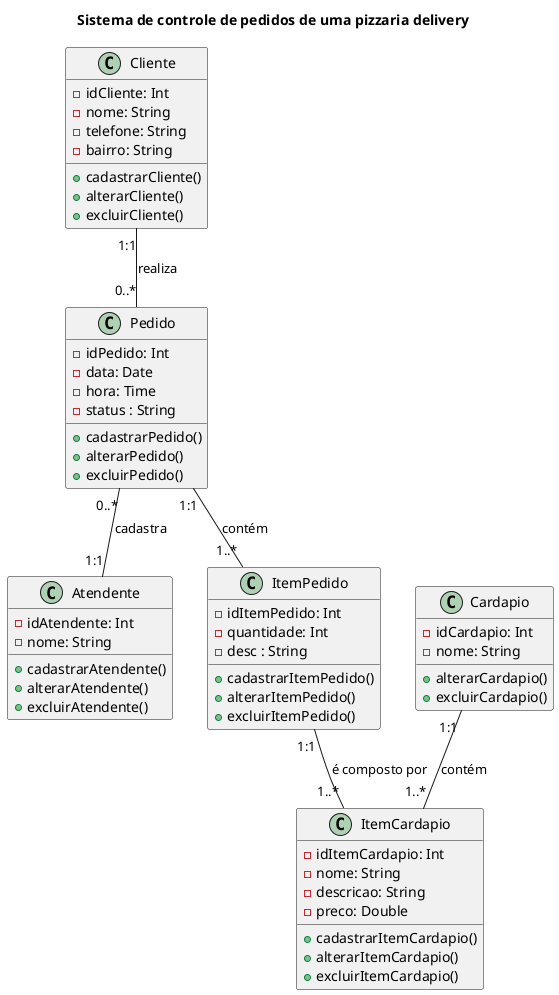 @startuml Pizzaria
title Sistema de controle de pedidos de uma pizzaria delivery

class Cliente {
    - idCliente: Int
    - nome: String
    - telefone: String
    - bairro: String
    + cadastrarCliente()
    + alterarCliente()
    + excluirCliente()
}

class Atendente {
    - idAtendente: Int
    - nome: String
    + cadastrarAtendente()
    + alterarAtendente()
    + excluirAtendente()
}

class Pedido {
    - idPedido: Int
    - data: Date
    - hora: Time
    - status : String
    + cadastrarPedido()
    + alterarPedido()
    + excluirPedido()
}

class ItemPedido {
    - idItemPedido: Int
    - quantidade: Int
    - desc : String
    + cadastrarItemPedido()
    + alterarItemPedido()
    + excluirItemPedido()
}

class ItemCardapio {
    - idItemCardapio: Int
    - nome: String
    - descricao: String
    - preco: Double
    + cadastrarItemCardapio()
    + alterarItemCardapio()
    + excluirItemCardapio()
}

class Cardapio {
    - idCardapio: Int
    - nome: String
    + alterarCardapio()
    + excluirCardapio()
}

Cliente "1:1" -- "0..*" Pedido: "realiza"
Pedido "0..*" -- "1:1" Atendente: "cadastra"
Pedido "1:1" -- "1..*" ItemPedido: "contém"
ItemPedido "1:1" -- "1..*" ItemCardapio: "é composto por"
Cardapio "1:1" -- "1..*" ItemCardapio: "contém"

@enduml